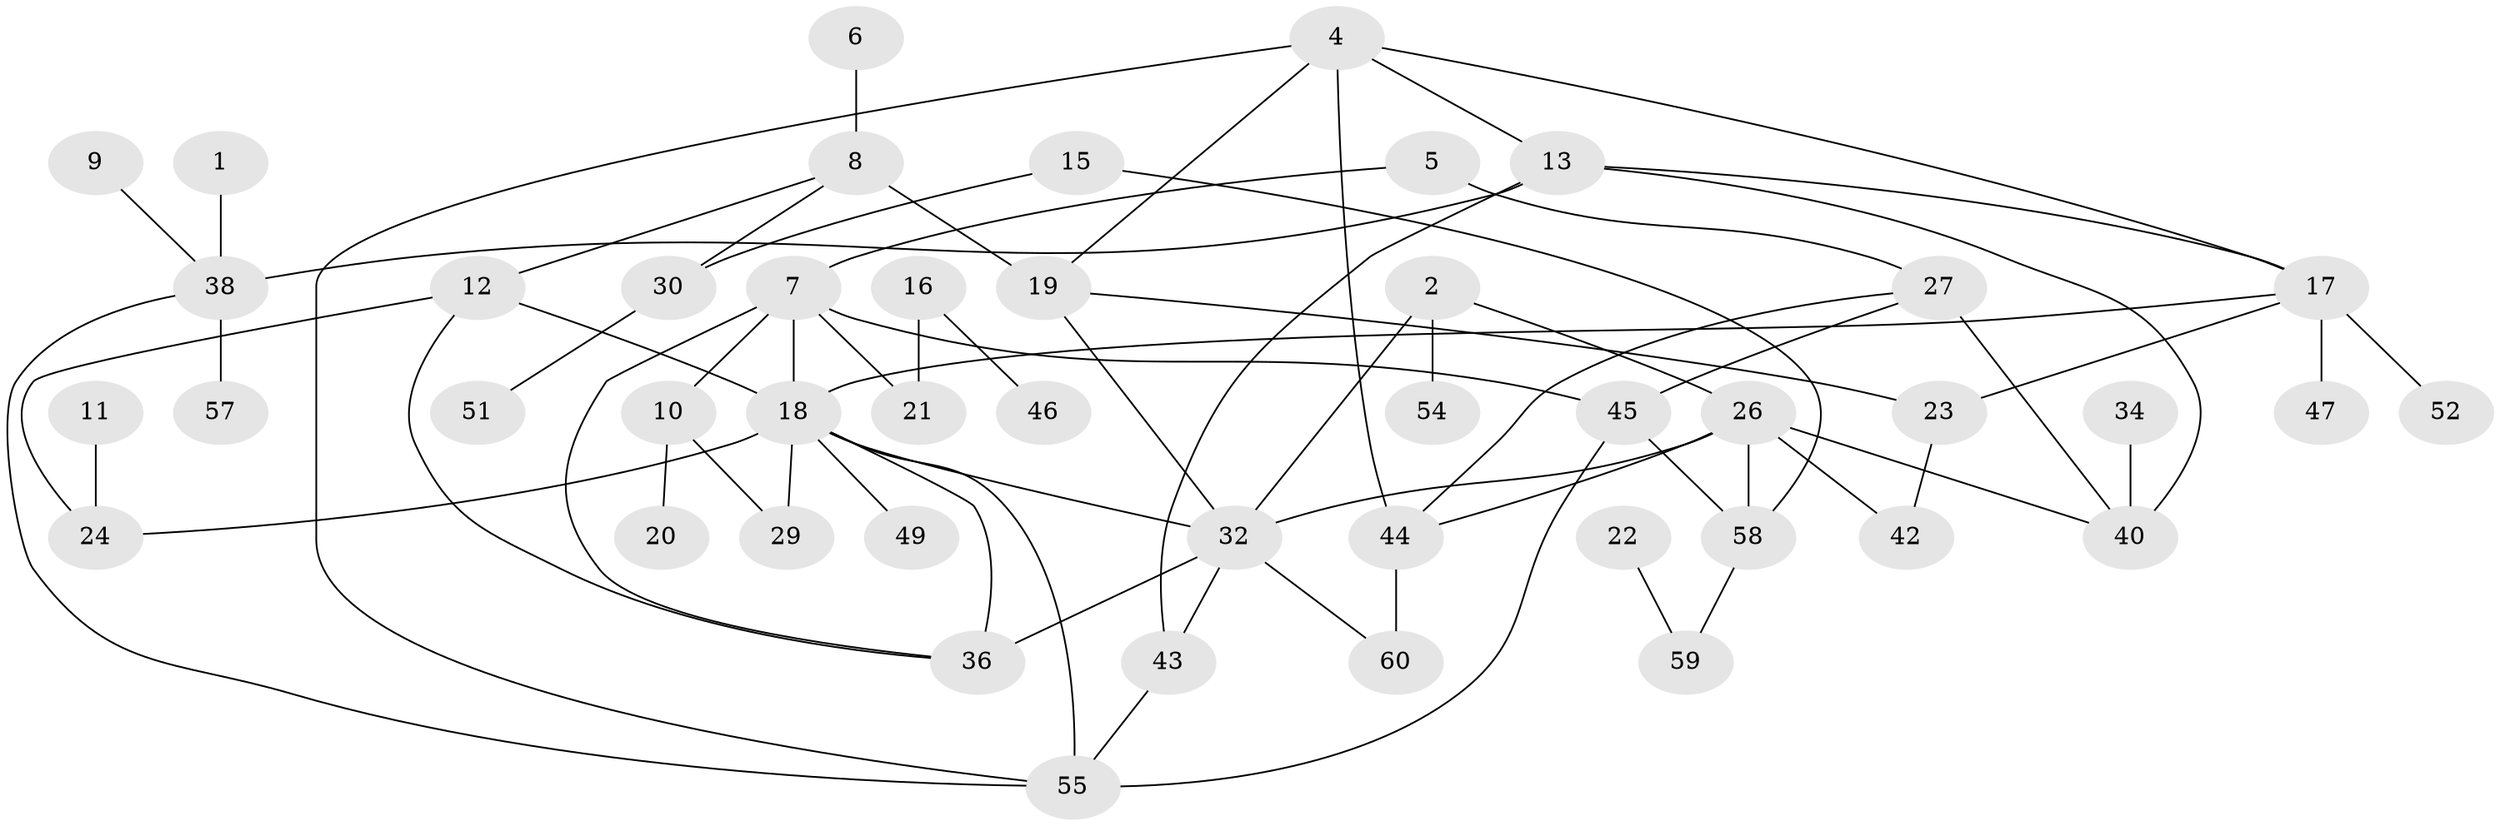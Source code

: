 // original degree distribution, {1: 0.22131147540983606, 2: 0.319672131147541, 0: 0.11475409836065574, 3: 0.1885245901639344, 4: 0.11475409836065574, 7: 0.02459016393442623, 6: 0.00819672131147541, 5: 0.00819672131147541}
// Generated by graph-tools (version 1.1) at 2025/33/03/09/25 02:33:42]
// undirected, 46 vertices, 69 edges
graph export_dot {
graph [start="1"]
  node [color=gray90,style=filled];
  1;
  2;
  4;
  5;
  6;
  7;
  8;
  9;
  10;
  11;
  12;
  13;
  15;
  16;
  17;
  18;
  19;
  20;
  21;
  22;
  23;
  24;
  26;
  27;
  29;
  30;
  32;
  34;
  36;
  38;
  40;
  42;
  43;
  44;
  45;
  46;
  47;
  49;
  51;
  52;
  54;
  55;
  57;
  58;
  59;
  60;
  1 -- 38 [weight=1.0];
  2 -- 26 [weight=1.0];
  2 -- 32 [weight=1.0];
  2 -- 54 [weight=2.0];
  4 -- 13 [weight=1.0];
  4 -- 17 [weight=1.0];
  4 -- 19 [weight=1.0];
  4 -- 44 [weight=1.0];
  4 -- 55 [weight=1.0];
  5 -- 7 [weight=1.0];
  5 -- 27 [weight=1.0];
  6 -- 8 [weight=1.0];
  7 -- 10 [weight=1.0];
  7 -- 18 [weight=1.0];
  7 -- 21 [weight=1.0];
  7 -- 36 [weight=1.0];
  7 -- 45 [weight=1.0];
  8 -- 12 [weight=1.0];
  8 -- 19 [weight=2.0];
  8 -- 30 [weight=1.0];
  9 -- 38 [weight=1.0];
  10 -- 20 [weight=3.0];
  10 -- 29 [weight=1.0];
  11 -- 24 [weight=1.0];
  12 -- 18 [weight=1.0];
  12 -- 24 [weight=1.0];
  12 -- 36 [weight=1.0];
  13 -- 17 [weight=1.0];
  13 -- 38 [weight=1.0];
  13 -- 40 [weight=1.0];
  13 -- 43 [weight=1.0];
  15 -- 30 [weight=1.0];
  15 -- 58 [weight=1.0];
  16 -- 21 [weight=1.0];
  16 -- 46 [weight=1.0];
  17 -- 18 [weight=1.0];
  17 -- 23 [weight=1.0];
  17 -- 47 [weight=1.0];
  17 -- 52 [weight=1.0];
  18 -- 24 [weight=1.0];
  18 -- 29 [weight=1.0];
  18 -- 32 [weight=1.0];
  18 -- 36 [weight=1.0];
  18 -- 49 [weight=1.0];
  18 -- 55 [weight=1.0];
  19 -- 23 [weight=1.0];
  19 -- 32 [weight=1.0];
  22 -- 59 [weight=1.0];
  23 -- 42 [weight=1.0];
  26 -- 32 [weight=1.0];
  26 -- 40 [weight=1.0];
  26 -- 42 [weight=1.0];
  26 -- 44 [weight=1.0];
  26 -- 58 [weight=1.0];
  27 -- 40 [weight=1.0];
  27 -- 44 [weight=1.0];
  27 -- 45 [weight=1.0];
  30 -- 51 [weight=1.0];
  32 -- 36 [weight=2.0];
  32 -- 43 [weight=1.0];
  32 -- 60 [weight=1.0];
  34 -- 40 [weight=2.0];
  38 -- 55 [weight=1.0];
  38 -- 57 [weight=1.0];
  43 -- 55 [weight=1.0];
  44 -- 60 [weight=2.0];
  45 -- 55 [weight=1.0];
  45 -- 58 [weight=1.0];
  58 -- 59 [weight=1.0];
}
